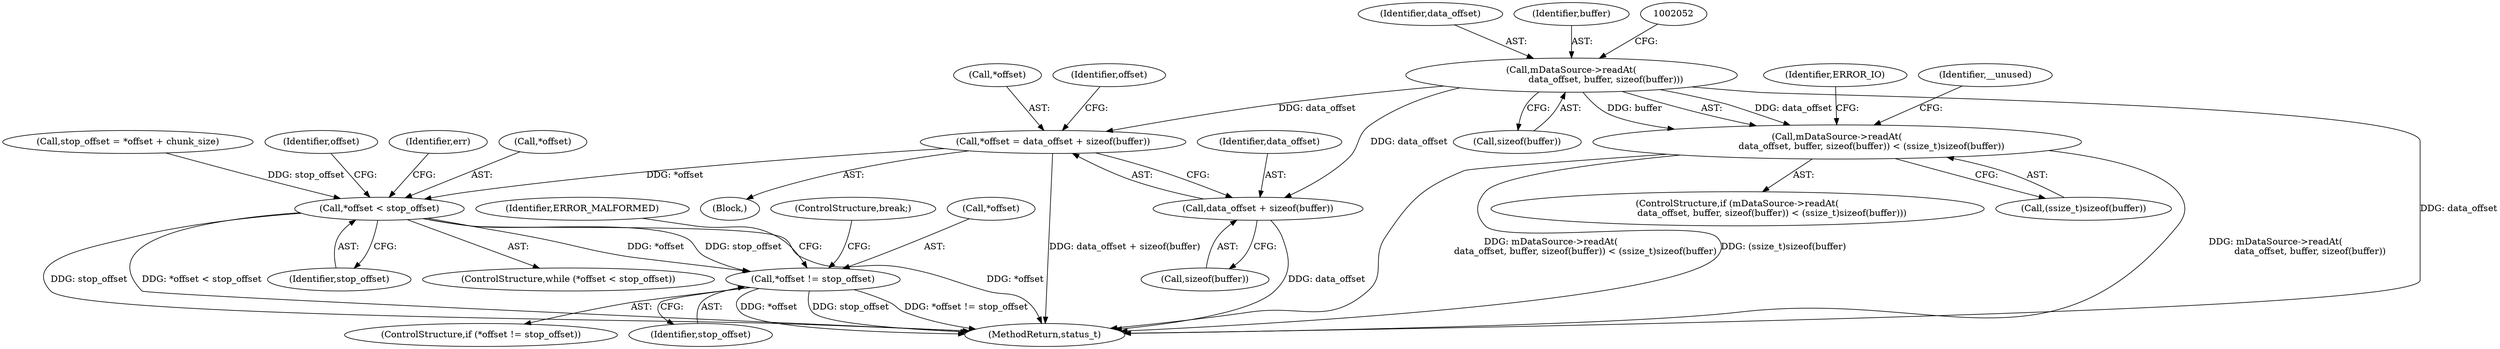 digraph "0_Android_8a3a2f6ea7defe1a81bb32b3c9f3537f84749b9d@API" {
"1002046" [label="(Call,mDataSource->readAt(\n                        data_offset, buffer, sizeof(buffer)))"];
"1002045" [label="(Call,mDataSource->readAt(\n                        data_offset, buffer, sizeof(buffer)) < (ssize_t)sizeof(buffer))"];
"1002132" [label="(Call,*offset = data_offset + sizeof(buffer))"];
"1002140" [label="(Call,*offset < stop_offset)"];
"1002161" [label="(Call,*offset != stop_offset)"];
"1002135" [label="(Call,data_offset + sizeof(buffer))"];
"1002140" [label="(Call,*offset < stop_offset)"];
"1002132" [label="(Call,*offset = data_offset + sizeof(buffer))"];
"1002045" [label="(Call,mDataSource->readAt(\n                        data_offset, buffer, sizeof(buffer)) < (ssize_t)sizeof(buffer))"];
"1002168" [label="(ControlStructure,break;)"];
"1002142" [label="(Identifier,offset)"];
"1002057" [label="(Identifier,ERROR_IO)"];
"1002135" [label="(Call,data_offset + sizeof(buffer))"];
"1002164" [label="(Identifier,stop_offset)"];
"1002147" [label="(Identifier,err)"];
"1002047" [label="(Identifier,data_offset)"];
"1002051" [label="(Call,(ssize_t)sizeof(buffer))"];
"1002141" [label="(Call,*offset)"];
"1002048" [label="(Identifier,buffer)"];
"1002161" [label="(Call,*offset != stop_offset)"];
"1002032" [label="(Block,)"];
"1002137" [label="(Call,sizeof(buffer))"];
"1002133" [label="(Call,*offset)"];
"1002136" [label="(Identifier,data_offset)"];
"1003923" [label="(MethodReturn,status_t)"];
"1002162" [label="(Call,*offset)"];
"1002143" [label="(Identifier,stop_offset)"];
"1002139" [label="(ControlStructure,while (*offset < stop_offset))"];
"1002126" [label="(Call,stop_offset = *offset + chunk_size)"];
"1002163" [label="(Identifier,offset)"];
"1002044" [label="(ControlStructure,if (mDataSource->readAt(\n                        data_offset, buffer, sizeof(buffer)) < (ssize_t)sizeof(buffer)))"];
"1002160" [label="(ControlStructure,if (*offset != stop_offset))"];
"1002046" [label="(Call,mDataSource->readAt(\n                        data_offset, buffer, sizeof(buffer)))"];
"1002049" [label="(Call,sizeof(buffer))"];
"1002060" [label="(Identifier,__unused)"];
"1002167" [label="(Identifier,ERROR_MALFORMED)"];
"1002046" -> "1002045"  [label="AST: "];
"1002046" -> "1002049"  [label="CFG: "];
"1002047" -> "1002046"  [label="AST: "];
"1002048" -> "1002046"  [label="AST: "];
"1002049" -> "1002046"  [label="AST: "];
"1002052" -> "1002046"  [label="CFG: "];
"1002046" -> "1003923"  [label="DDG: data_offset"];
"1002046" -> "1002045"  [label="DDG: data_offset"];
"1002046" -> "1002045"  [label="DDG: buffer"];
"1002046" -> "1002132"  [label="DDG: data_offset"];
"1002046" -> "1002135"  [label="DDG: data_offset"];
"1002045" -> "1002044"  [label="AST: "];
"1002045" -> "1002051"  [label="CFG: "];
"1002051" -> "1002045"  [label="AST: "];
"1002057" -> "1002045"  [label="CFG: "];
"1002060" -> "1002045"  [label="CFG: "];
"1002045" -> "1003923"  [label="DDG: mDataSource->readAt(\n                        data_offset, buffer, sizeof(buffer))"];
"1002045" -> "1003923"  [label="DDG: mDataSource->readAt(\n                        data_offset, buffer, sizeof(buffer)) < (ssize_t)sizeof(buffer)"];
"1002045" -> "1003923"  [label="DDG: (ssize_t)sizeof(buffer)"];
"1002132" -> "1002032"  [label="AST: "];
"1002132" -> "1002135"  [label="CFG: "];
"1002133" -> "1002132"  [label="AST: "];
"1002135" -> "1002132"  [label="AST: "];
"1002142" -> "1002132"  [label="CFG: "];
"1002132" -> "1003923"  [label="DDG: data_offset + sizeof(buffer)"];
"1002132" -> "1002140"  [label="DDG: *offset"];
"1002140" -> "1002139"  [label="AST: "];
"1002140" -> "1002143"  [label="CFG: "];
"1002141" -> "1002140"  [label="AST: "];
"1002143" -> "1002140"  [label="AST: "];
"1002147" -> "1002140"  [label="CFG: "];
"1002163" -> "1002140"  [label="CFG: "];
"1002140" -> "1003923"  [label="DDG: *offset < stop_offset"];
"1002140" -> "1003923"  [label="DDG: stop_offset"];
"1002140" -> "1003923"  [label="DDG: *offset"];
"1002126" -> "1002140"  [label="DDG: stop_offset"];
"1002140" -> "1002161"  [label="DDG: *offset"];
"1002140" -> "1002161"  [label="DDG: stop_offset"];
"1002161" -> "1002160"  [label="AST: "];
"1002161" -> "1002164"  [label="CFG: "];
"1002162" -> "1002161"  [label="AST: "];
"1002164" -> "1002161"  [label="AST: "];
"1002167" -> "1002161"  [label="CFG: "];
"1002168" -> "1002161"  [label="CFG: "];
"1002161" -> "1003923"  [label="DDG: *offset"];
"1002161" -> "1003923"  [label="DDG: stop_offset"];
"1002161" -> "1003923"  [label="DDG: *offset != stop_offset"];
"1002135" -> "1002137"  [label="CFG: "];
"1002136" -> "1002135"  [label="AST: "];
"1002137" -> "1002135"  [label="AST: "];
"1002135" -> "1003923"  [label="DDG: data_offset"];
}
